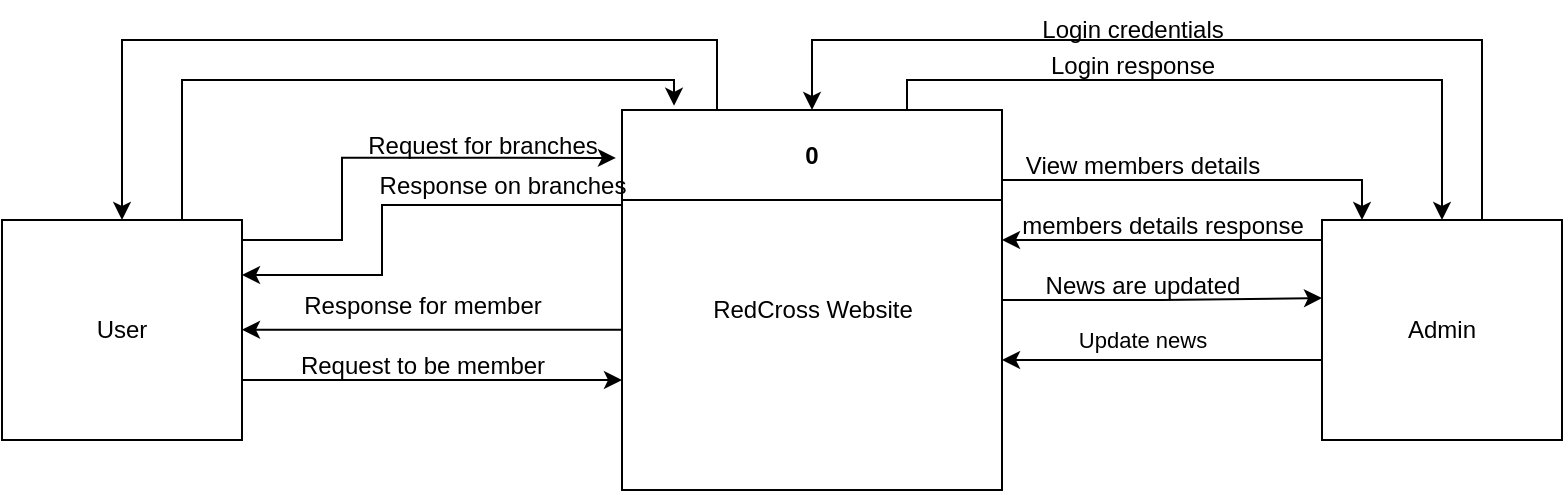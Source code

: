 <mxfile version="22.1.17" type="device">
  <diagram name="Page-1" id="mPAYaWVlYQGuAELdKqM3">
    <mxGraphModel dx="733" dy="393" grid="1" gridSize="10" guides="1" tooltips="1" connect="1" arrows="1" fold="1" page="1" pageScale="1" pageWidth="850" pageHeight="1100" math="0" shadow="0">
      <root>
        <mxCell id="0" />
        <mxCell id="1" parent="0" />
        <mxCell id="YrdeDI7ApxiIiA-fTt2D-7" style="edgeStyle=orthogonalEdgeStyle;rounded=0;orthogonalLoop=1;jettySize=auto;html=1;exitX=1;exitY=0.5;exitDx=0;exitDy=0;" edge="1" parent="1">
          <mxGeometry relative="1" as="geometry">
            <mxPoint x="350" y="290" as="targetPoint" />
            <mxPoint x="160.0" y="290" as="sourcePoint" />
          </mxGeometry>
        </mxCell>
        <mxCell id="YrdeDI7ApxiIiA-fTt2D-1" value="User" style="rounded=0;whiteSpace=wrap;html=1;" vertex="1" parent="1">
          <mxGeometry x="40" y="210" width="120" height="110" as="geometry" />
        </mxCell>
        <mxCell id="YrdeDI7ApxiIiA-fTt2D-8" style="edgeStyle=orthogonalEdgeStyle;rounded=0;orthogonalLoop=1;jettySize=auto;html=1;exitX=0;exitY=0.5;exitDx=0;exitDy=0;" edge="1" parent="1">
          <mxGeometry relative="1" as="geometry">
            <mxPoint x="540" y="280" as="targetPoint" />
            <mxPoint x="700" y="280" as="sourcePoint" />
            <Array as="points">
              <mxPoint x="580" y="280" />
              <mxPoint x="580" y="280" />
            </Array>
          </mxGeometry>
        </mxCell>
        <mxCell id="YrdeDI7ApxiIiA-fTt2D-23" value="Update news" style="edgeLabel;html=1;align=center;verticalAlign=middle;resizable=0;points=[];" vertex="1" connectable="0" parent="YrdeDI7ApxiIiA-fTt2D-8">
          <mxGeometry x="0.286" y="-4" relative="1" as="geometry">
            <mxPoint x="13" y="-6" as="offset" />
          </mxGeometry>
        </mxCell>
        <mxCell id="YrdeDI7ApxiIiA-fTt2D-17" style="edgeStyle=orthogonalEdgeStyle;rounded=0;orthogonalLoop=1;jettySize=auto;html=1;exitX=0;exitY=0;exitDx=0;exitDy=0;" edge="1" parent="1" source="YrdeDI7ApxiIiA-fTt2D-2">
          <mxGeometry relative="1" as="geometry">
            <mxPoint x="540" y="220" as="targetPoint" />
            <Array as="points">
              <mxPoint x="650" y="220" />
              <mxPoint x="540" y="220" />
            </Array>
          </mxGeometry>
        </mxCell>
        <mxCell id="YrdeDI7ApxiIiA-fTt2D-19" style="edgeStyle=orthogonalEdgeStyle;rounded=0;orthogonalLoop=1;jettySize=auto;html=1;exitX=0.75;exitY=0;exitDx=0;exitDy=0;entryX=0.5;entryY=0;entryDx=0;entryDy=0;" edge="1" parent="1" source="YrdeDI7ApxiIiA-fTt2D-2" target="YrdeDI7ApxiIiA-fTt2D-3">
          <mxGeometry relative="1" as="geometry">
            <Array as="points">
              <mxPoint x="780" y="210" />
              <mxPoint x="780" y="120" />
              <mxPoint x="445" y="120" />
            </Array>
          </mxGeometry>
        </mxCell>
        <mxCell id="YrdeDI7ApxiIiA-fTt2D-2" value="Admin&lt;br&gt;" style="rounded=0;whiteSpace=wrap;html=1;" vertex="1" parent="1">
          <mxGeometry x="700" y="210" width="120" height="110" as="geometry" />
        </mxCell>
        <mxCell id="YrdeDI7ApxiIiA-fTt2D-11" style="edgeStyle=orthogonalEdgeStyle;rounded=0;orthogonalLoop=1;jettySize=auto;html=1;exitX=0;exitY=0.25;exitDx=0;exitDy=0;entryX=1;entryY=0.25;entryDx=0;entryDy=0;" edge="1" parent="1" source="YrdeDI7ApxiIiA-fTt2D-3" target="YrdeDI7ApxiIiA-fTt2D-1">
          <mxGeometry relative="1" as="geometry">
            <Array as="points">
              <mxPoint x="230" y="203" />
              <mxPoint x="230" y="238" />
            </Array>
          </mxGeometry>
        </mxCell>
        <mxCell id="YrdeDI7ApxiIiA-fTt2D-16" style="edgeStyle=orthogonalEdgeStyle;rounded=0;orthogonalLoop=1;jettySize=auto;html=1;exitX=1;exitY=0.25;exitDx=0;exitDy=0;" edge="1" parent="1" source="YrdeDI7ApxiIiA-fTt2D-3">
          <mxGeometry relative="1" as="geometry">
            <mxPoint x="720" y="210" as="targetPoint" />
            <Array as="points">
              <mxPoint x="540" y="190" />
              <mxPoint x="720" y="190" />
              <mxPoint x="720" y="210" />
            </Array>
          </mxGeometry>
        </mxCell>
        <mxCell id="YrdeDI7ApxiIiA-fTt2D-18" style="edgeStyle=orthogonalEdgeStyle;rounded=0;orthogonalLoop=1;jettySize=auto;html=1;exitX=0.75;exitY=0;exitDx=0;exitDy=0;entryX=0.5;entryY=0;entryDx=0;entryDy=0;" edge="1" parent="1" source="YrdeDI7ApxiIiA-fTt2D-3" target="YrdeDI7ApxiIiA-fTt2D-2">
          <mxGeometry relative="1" as="geometry">
            <Array as="points">
              <mxPoint x="493" y="140" />
              <mxPoint x="760" y="140" />
            </Array>
          </mxGeometry>
        </mxCell>
        <mxCell id="YrdeDI7ApxiIiA-fTt2D-22" style="edgeStyle=orthogonalEdgeStyle;rounded=0;orthogonalLoop=1;jettySize=auto;html=1;exitX=0.25;exitY=0;exitDx=0;exitDy=0;entryX=0.5;entryY=0;entryDx=0;entryDy=0;" edge="1" parent="1" source="YrdeDI7ApxiIiA-fTt2D-3" target="YrdeDI7ApxiIiA-fTt2D-1">
          <mxGeometry relative="1" as="geometry">
            <Array as="points">
              <mxPoint x="398" y="120" />
              <mxPoint x="100" y="120" />
            </Array>
          </mxGeometry>
        </mxCell>
        <mxCell id="YrdeDI7ApxiIiA-fTt2D-3" value="0" style="swimlane;whiteSpace=wrap;html=1;startSize=45;" vertex="1" parent="1">
          <mxGeometry x="350" y="155" width="190" height="190" as="geometry" />
        </mxCell>
        <mxCell id="YrdeDI7ApxiIiA-fTt2D-4" value="RedCross Website" style="text;html=1;align=center;verticalAlign=middle;resizable=0;points=[];autosize=1;strokeColor=none;fillColor=none;" vertex="1" parent="YrdeDI7ApxiIiA-fTt2D-3">
          <mxGeometry x="35" y="85" width="120" height="30" as="geometry" />
        </mxCell>
        <mxCell id="YrdeDI7ApxiIiA-fTt2D-6" style="edgeStyle=orthogonalEdgeStyle;rounded=0;orthogonalLoop=1;jettySize=auto;html=1;entryX=1;entryY=0.5;entryDx=0;entryDy=0;" edge="1" parent="1">
          <mxGeometry relative="1" as="geometry">
            <mxPoint x="350" y="264.86" as="sourcePoint" />
            <mxPoint x="160" y="264.86" as="targetPoint" />
            <Array as="points">
              <mxPoint x="275" y="264.86" />
            </Array>
          </mxGeometry>
        </mxCell>
        <mxCell id="YrdeDI7ApxiIiA-fTt2D-9" style="edgeStyle=orthogonalEdgeStyle;rounded=0;orthogonalLoop=1;jettySize=auto;html=1;exitX=1;exitY=0.5;exitDx=0;exitDy=0;entryX=0;entryY=0.355;entryDx=0;entryDy=0;entryPerimeter=0;" edge="1" parent="1" source="YrdeDI7ApxiIiA-fTt2D-3" target="YrdeDI7ApxiIiA-fTt2D-2">
          <mxGeometry relative="1" as="geometry" />
        </mxCell>
        <mxCell id="YrdeDI7ApxiIiA-fTt2D-14" style="edgeStyle=orthogonalEdgeStyle;rounded=0;orthogonalLoop=1;jettySize=auto;html=1;exitX=1;exitY=0;exitDx=0;exitDy=0;entryX=-0.016;entryY=0.126;entryDx=0;entryDy=0;entryPerimeter=0;" edge="1" parent="1" source="YrdeDI7ApxiIiA-fTt2D-1" target="YrdeDI7ApxiIiA-fTt2D-3">
          <mxGeometry relative="1" as="geometry">
            <Array as="points">
              <mxPoint x="160" y="220" />
              <mxPoint x="210" y="220" />
              <mxPoint x="210" y="179" />
            </Array>
          </mxGeometry>
        </mxCell>
        <mxCell id="YrdeDI7ApxiIiA-fTt2D-21" style="edgeStyle=orthogonalEdgeStyle;rounded=0;orthogonalLoop=1;jettySize=auto;html=1;exitX=0.75;exitY=0;exitDx=0;exitDy=0;entryX=0.137;entryY=-0.011;entryDx=0;entryDy=0;entryPerimeter=0;" edge="1" parent="1" source="YrdeDI7ApxiIiA-fTt2D-1" target="YrdeDI7ApxiIiA-fTt2D-3">
          <mxGeometry relative="1" as="geometry">
            <Array as="points">
              <mxPoint x="130" y="140" />
              <mxPoint x="376" y="140" />
            </Array>
          </mxGeometry>
        </mxCell>
        <mxCell id="YrdeDI7ApxiIiA-fTt2D-24" value="News are updated" style="text;html=1;align=center;verticalAlign=middle;resizable=0;points=[];autosize=1;strokeColor=none;fillColor=none;" vertex="1" parent="1">
          <mxGeometry x="550" y="228" width="120" height="30" as="geometry" />
        </mxCell>
        <mxCell id="YrdeDI7ApxiIiA-fTt2D-25" value="Request to be member" style="text;html=1;align=center;verticalAlign=middle;resizable=0;points=[];autosize=1;strokeColor=none;fillColor=none;" vertex="1" parent="1">
          <mxGeometry x="175" y="268" width="150" height="30" as="geometry" />
        </mxCell>
        <mxCell id="YrdeDI7ApxiIiA-fTt2D-26" value="Response for member" style="text;html=1;align=center;verticalAlign=middle;resizable=0;points=[];autosize=1;strokeColor=none;fillColor=none;" vertex="1" parent="1">
          <mxGeometry x="180" y="238" width="140" height="30" as="geometry" />
        </mxCell>
        <mxCell id="YrdeDI7ApxiIiA-fTt2D-27" value="Login credentials" style="text;html=1;align=center;verticalAlign=middle;resizable=0;points=[];autosize=1;strokeColor=none;fillColor=none;" vertex="1" parent="1">
          <mxGeometry x="550" y="100" width="110" height="30" as="geometry" />
        </mxCell>
        <mxCell id="YrdeDI7ApxiIiA-fTt2D-28" value="Login response" style="text;html=1;align=center;verticalAlign=middle;resizable=0;points=[];autosize=1;strokeColor=none;fillColor=none;" vertex="1" parent="1">
          <mxGeometry x="550" y="118" width="110" height="30" as="geometry" />
        </mxCell>
        <mxCell id="YrdeDI7ApxiIiA-fTt2D-29" value="View members details" style="text;html=1;align=center;verticalAlign=middle;resizable=0;points=[];autosize=1;strokeColor=none;fillColor=none;" vertex="1" parent="1">
          <mxGeometry x="540" y="168" width="140" height="30" as="geometry" />
        </mxCell>
        <mxCell id="YrdeDI7ApxiIiA-fTt2D-30" value="members details response" style="text;html=1;align=center;verticalAlign=middle;resizable=0;points=[];autosize=1;strokeColor=none;fillColor=none;" vertex="1" parent="1">
          <mxGeometry x="540" y="198" width="160" height="30" as="geometry" />
        </mxCell>
        <mxCell id="YrdeDI7ApxiIiA-fTt2D-31" value="Request for branches" style="text;html=1;align=center;verticalAlign=middle;resizable=0;points=[];autosize=1;strokeColor=none;fillColor=none;" vertex="1" parent="1">
          <mxGeometry x="210" y="158" width="140" height="30" as="geometry" />
        </mxCell>
        <mxCell id="YrdeDI7ApxiIiA-fTt2D-33" value="Response on branches" style="text;html=1;align=center;verticalAlign=middle;resizable=0;points=[];autosize=1;strokeColor=none;fillColor=none;" vertex="1" parent="1">
          <mxGeometry x="215" y="178" width="150" height="30" as="geometry" />
        </mxCell>
      </root>
    </mxGraphModel>
  </diagram>
</mxfile>
